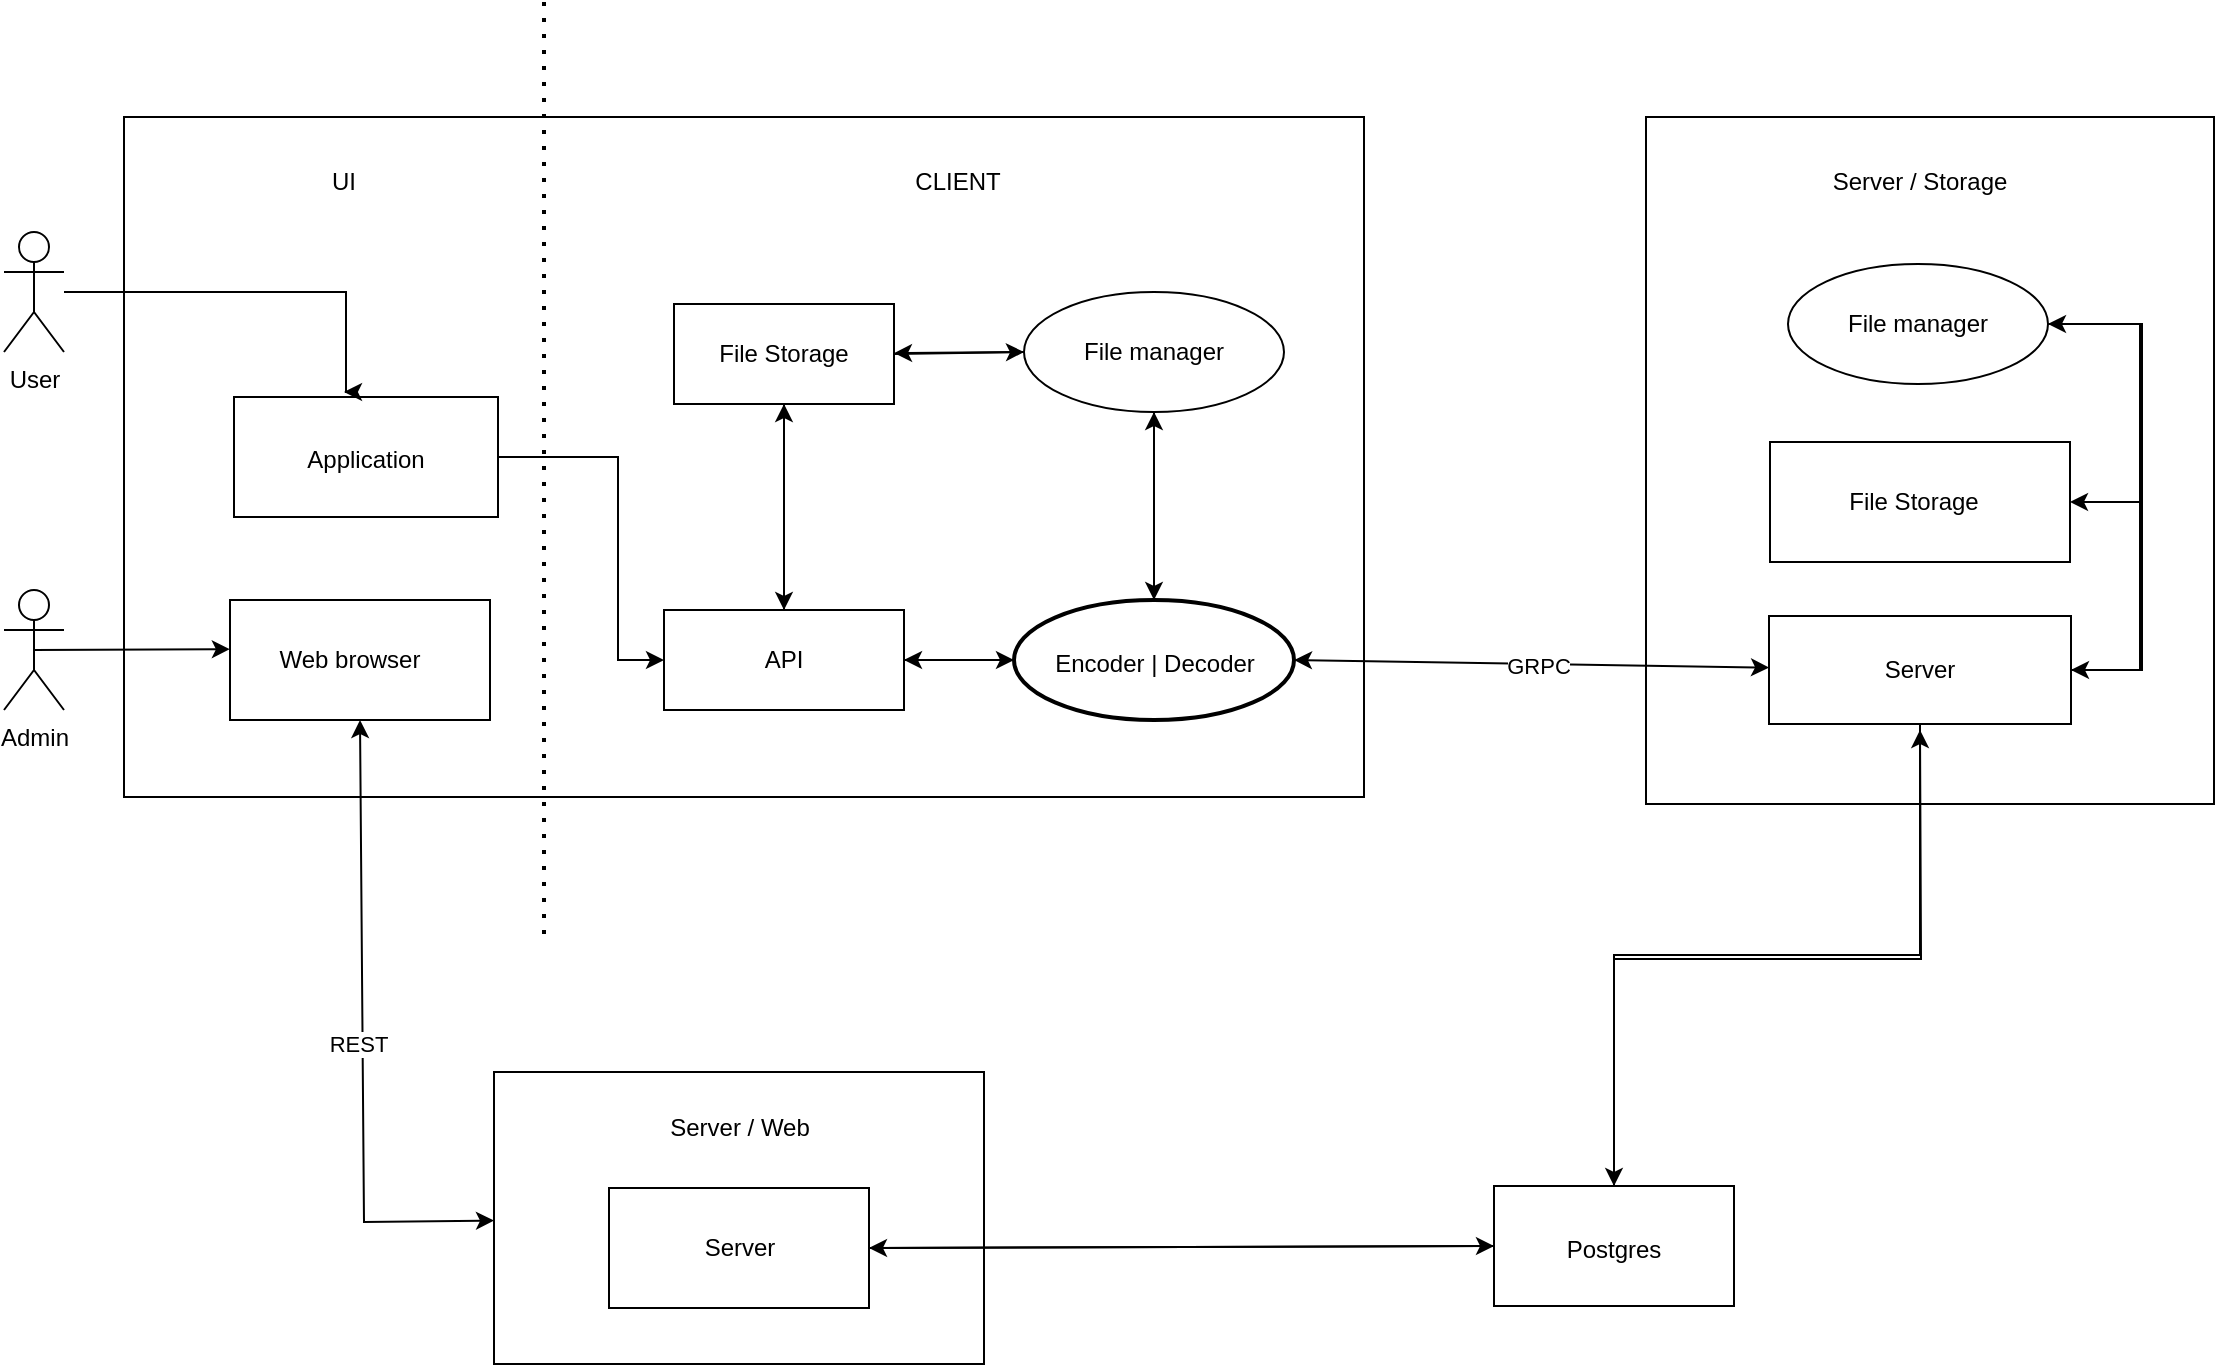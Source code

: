 <mxfile version="21.6.3" type="github">
  <diagram name="Страница 1" id="QG4lw_gwYli3VmN4gazu">
    <mxGraphModel dx="1434" dy="726" grid="0" gridSize="10" guides="1" tooltips="1" connect="1" arrows="1" fold="1" page="1" pageScale="1" pageWidth="1169" pageHeight="827" math="0" shadow="0">
      <root>
        <mxCell id="0" />
        <mxCell id="1" parent="0" />
        <mxCell id="WlWlzccpBVXDmkGFudgn-2" value="" style="rounded=0;whiteSpace=wrap;html=1;" parent="1" vertex="1">
          <mxGeometry x="80" y="142.5" width="620" height="340" as="geometry" />
        </mxCell>
        <mxCell id="WlWlzccpBVXDmkGFudgn-4" value="" style="rounded=0;whiteSpace=wrap;html=1;" parent="1" vertex="1">
          <mxGeometry x="841" y="142.5" width="284" height="343.5" as="geometry" />
        </mxCell>
        <mxCell id="WlWlzccpBVXDmkGFudgn-5" value="" style="rounded=0;whiteSpace=wrap;html=1;" parent="1" vertex="1">
          <mxGeometry x="265" y="620" width="245" height="146" as="geometry" />
        </mxCell>
        <mxCell id="WlWlzccpBVXDmkGFudgn-82" style="edgeStyle=none;rounded=0;orthogonalLoop=1;jettySize=auto;html=1;exitX=1;exitY=0.5;exitDx=0;exitDy=0;entryX=0;entryY=0.5;entryDx=0;entryDy=0;entryPerimeter=0;" parent="1" source="WlWlzccpBVXDmkGFudgn-7" target="WlWlzccpBVXDmkGFudgn-11" edge="1">
          <mxGeometry relative="1" as="geometry" />
        </mxCell>
        <mxCell id="WlWlzccpBVXDmkGFudgn-94" style="edgeStyle=none;rounded=0;orthogonalLoop=1;jettySize=auto;html=1;exitX=0.5;exitY=0;exitDx=0;exitDy=0;entryX=0.5;entryY=1;entryDx=0;entryDy=0;" parent="1" source="WlWlzccpBVXDmkGFudgn-7" target="WlWlzccpBVXDmkGFudgn-8" edge="1">
          <mxGeometry relative="1" as="geometry" />
        </mxCell>
        <mxCell id="WlWlzccpBVXDmkGFudgn-7" value="API" style="html=1;whiteSpace=wrap;" parent="1" vertex="1">
          <mxGeometry x="350" y="389" width="120" height="50" as="geometry" />
        </mxCell>
        <mxCell id="WlWlzccpBVXDmkGFudgn-95" style="edgeStyle=none;rounded=0;orthogonalLoop=1;jettySize=auto;html=1;exitX=0.5;exitY=1;exitDx=0;exitDy=0;entryX=0.5;entryY=0;entryDx=0;entryDy=0;" parent="1" source="WlWlzccpBVXDmkGFudgn-8" target="WlWlzccpBVXDmkGFudgn-7" edge="1">
          <mxGeometry relative="1" as="geometry" />
        </mxCell>
        <mxCell id="gPxx74mPuiwvPUPwIb2N-2" style="edgeStyle=none;rounded=0;orthogonalLoop=1;jettySize=auto;html=1;exitX=1;exitY=0.5;exitDx=0;exitDy=0;entryX=0;entryY=0.5;entryDx=0;entryDy=0;" parent="1" source="WlWlzccpBVXDmkGFudgn-8" target="WlWlzccpBVXDmkGFudgn-36" edge="1">
          <mxGeometry relative="1" as="geometry" />
        </mxCell>
        <mxCell id="WlWlzccpBVXDmkGFudgn-8" value="&lt;div&gt;File Storage&lt;/div&gt;" style="html=1;whiteSpace=wrap;" parent="1" vertex="1">
          <mxGeometry x="355" y="236" width="110" height="50" as="geometry" />
        </mxCell>
        <mxCell id="WlWlzccpBVXDmkGFudgn-83" style="edgeStyle=none;rounded=0;orthogonalLoop=1;jettySize=auto;html=1;exitX=0;exitY=0.5;exitDx=0;exitDy=0;exitPerimeter=0;entryX=1;entryY=0.5;entryDx=0;entryDy=0;" parent="1" source="WlWlzccpBVXDmkGFudgn-11" target="WlWlzccpBVXDmkGFudgn-7" edge="1">
          <mxGeometry relative="1" as="geometry" />
        </mxCell>
        <mxCell id="WlWlzccpBVXDmkGFudgn-93" style="edgeStyle=none;rounded=0;orthogonalLoop=1;jettySize=auto;html=1;exitX=0.5;exitY=0;exitDx=0;exitDy=0;exitPerimeter=0;entryX=0.5;entryY=1;entryDx=0;entryDy=0;" parent="1" source="WlWlzccpBVXDmkGFudgn-11" target="WlWlzccpBVXDmkGFudgn-36" edge="1">
          <mxGeometry relative="1" as="geometry" />
        </mxCell>
        <mxCell id="WlWlzccpBVXDmkGFudgn-11" value="" style="strokeWidth=2;html=1;shape=mxgraph.flowchart.start_1;whiteSpace=wrap;" parent="1" vertex="1">
          <mxGeometry x="525" y="384" width="140" height="60" as="geometry" />
        </mxCell>
        <mxCell id="WlWlzccpBVXDmkGFudgn-18" value="" style="endArrow=none;dashed=1;html=1;dashPattern=1 3;strokeWidth=2;rounded=0;" parent="1" edge="1">
          <mxGeometry width="50" height="50" relative="1" as="geometry">
            <mxPoint x="290" y="85" as="sourcePoint" />
            <mxPoint x="290" y="555" as="targetPoint" />
          </mxGeometry>
        </mxCell>
        <mxCell id="WlWlzccpBVXDmkGFudgn-34" value="Encoder | Decoder" style="text;html=1;strokeColor=none;fillColor=none;align=center;verticalAlign=middle;whiteSpace=wrap;rounded=0;" parent="1" vertex="1">
          <mxGeometry x="539.5" y="401" width="111" height="30" as="geometry" />
        </mxCell>
        <mxCell id="WlWlzccpBVXDmkGFudgn-35" value="" style="group" parent="1" vertex="1" connectable="0">
          <mxGeometry x="530" y="230" width="130" height="60" as="geometry" />
        </mxCell>
        <mxCell id="WlWlzccpBVXDmkGFudgn-36" value="" style="ellipse;whiteSpace=wrap;html=1;" parent="WlWlzccpBVXDmkGFudgn-35" vertex="1">
          <mxGeometry width="130" height="60" as="geometry" />
        </mxCell>
        <mxCell id="WlWlzccpBVXDmkGFudgn-37" value="File manager" style="text;html=1;strokeColor=none;fillColor=none;align=center;verticalAlign=middle;whiteSpace=wrap;rounded=0;" parent="WlWlzccpBVXDmkGFudgn-35" vertex="1">
          <mxGeometry x="10.84" y="18.75" width="108.33" height="22.5" as="geometry" />
        </mxCell>
        <mxCell id="WlWlzccpBVXDmkGFudgn-38" value="Server / Storage" style="text;html=1;strokeColor=none;fillColor=none;align=center;verticalAlign=middle;whiteSpace=wrap;rounded=0;" parent="1" vertex="1">
          <mxGeometry x="913" y="160" width="130" height="30" as="geometry" />
        </mxCell>
        <mxCell id="WlWlzccpBVXDmkGFudgn-41" value="CLIENT" style="text;html=1;strokeColor=none;fillColor=none;align=center;verticalAlign=middle;whiteSpace=wrap;rounded=0;" parent="1" vertex="1">
          <mxGeometry x="467" y="160" width="60" height="30" as="geometry" />
        </mxCell>
        <mxCell id="WlWlzccpBVXDmkGFudgn-49" value="UI" style="text;html=1;strokeColor=none;fillColor=none;align=center;verticalAlign=middle;whiteSpace=wrap;rounded=0;" parent="1" vertex="1">
          <mxGeometry x="160" y="160" width="60" height="30" as="geometry" />
        </mxCell>
        <mxCell id="gPxx74mPuiwvPUPwIb2N-16" style="edgeStyle=orthogonalEdgeStyle;rounded=0;orthogonalLoop=1;jettySize=auto;html=1;exitX=1;exitY=0.5;exitDx=0;exitDy=0;entryX=0;entryY=0.5;entryDx=0;entryDy=0;" parent="1" source="WlWlzccpBVXDmkGFudgn-50" target="WlWlzccpBVXDmkGFudgn-7" edge="1">
          <mxGeometry relative="1" as="geometry">
            <Array as="points">
              <mxPoint x="327" y="313" />
              <mxPoint x="327" y="414" />
            </Array>
          </mxGeometry>
        </mxCell>
        <mxCell id="WlWlzccpBVXDmkGFudgn-50" value="" style="rounded=0;whiteSpace=wrap;html=1;" parent="1" vertex="1">
          <mxGeometry x="135" y="282.5" width="132" height="60" as="geometry" />
        </mxCell>
        <mxCell id="WlWlzccpBVXDmkGFudgn-52" value="Application" style="text;html=1;strokeColor=none;fillColor=none;align=center;verticalAlign=middle;whiteSpace=wrap;rounded=0;" parent="1" vertex="1">
          <mxGeometry x="171" y="299.25" width="60" height="30" as="geometry" />
        </mxCell>
        <mxCell id="WlWlzccpBVXDmkGFudgn-102" style="edgeStyle=orthogonalEdgeStyle;rounded=0;orthogonalLoop=1;jettySize=auto;html=1;exitX=0.5;exitY=0;exitDx=0;exitDy=0;" parent="1" source="WlWlzccpBVXDmkGFudgn-59" edge="1">
          <mxGeometry relative="1" as="geometry">
            <mxPoint x="978" y="449" as="targetPoint" />
          </mxGeometry>
        </mxCell>
        <mxCell id="WlWlzccpBVXDmkGFudgn-103" style="edgeStyle=none;rounded=0;orthogonalLoop=1;jettySize=auto;html=1;exitX=0;exitY=0.5;exitDx=0;exitDy=0;entryX=1;entryY=0.5;entryDx=0;entryDy=0;" parent="1" source="WlWlzccpBVXDmkGFudgn-59" target="WlWlzccpBVXDmkGFudgn-16" edge="1">
          <mxGeometry relative="1" as="geometry">
            <mxPoint x="470" y="680" as="targetPoint" />
          </mxGeometry>
        </mxCell>
        <mxCell id="WlWlzccpBVXDmkGFudgn-59" value="" style="rounded=0;whiteSpace=wrap;html=1;" parent="1" vertex="1">
          <mxGeometry x="765" y="677" width="120" height="60" as="geometry" />
        </mxCell>
        <mxCell id="WlWlzccpBVXDmkGFudgn-60" value="Postgres" style="text;html=1;strokeColor=none;fillColor=none;align=center;verticalAlign=middle;whiteSpace=wrap;rounded=0;" parent="1" vertex="1">
          <mxGeometry x="795" y="694" width="60" height="30" as="geometry" />
        </mxCell>
        <mxCell id="WlWlzccpBVXDmkGFudgn-71" style="edgeStyle=orthogonalEdgeStyle;rounded=0;orthogonalLoop=1;jettySize=auto;html=1;" parent="1" source="WlWlzccpBVXDmkGFudgn-61" edge="1">
          <mxGeometry relative="1" as="geometry">
            <mxPoint x="190" y="280" as="targetPoint" />
            <Array as="points">
              <mxPoint x="191" y="230" />
            </Array>
          </mxGeometry>
        </mxCell>
        <mxCell id="WlWlzccpBVXDmkGFudgn-61" value="User" style="shape=umlActor;verticalLabelPosition=bottom;verticalAlign=top;html=1;outlineConnect=0;" parent="1" vertex="1">
          <mxGeometry x="20" y="200" width="30" height="60" as="geometry" />
        </mxCell>
        <mxCell id="WlWlzccpBVXDmkGFudgn-74" style="edgeStyle=none;rounded=0;orthogonalLoop=1;jettySize=auto;html=1;exitX=0.5;exitY=0.5;exitDx=0;exitDy=0;exitPerimeter=0;entryX=0.071;entryY=0.32;entryDx=0;entryDy=0;entryPerimeter=0;" parent="1" source="WlWlzccpBVXDmkGFudgn-62" target="WlWlzccpBVXDmkGFudgn-53" edge="1">
          <mxGeometry relative="1" as="geometry" />
        </mxCell>
        <mxCell id="WlWlzccpBVXDmkGFudgn-62" value="Admin" style="shape=umlActor;verticalLabelPosition=bottom;verticalAlign=top;html=1;outlineConnect=0;" parent="1" vertex="1">
          <mxGeometry x="20" y="379" width="30" height="60" as="geometry" />
        </mxCell>
        <mxCell id="WlWlzccpBVXDmkGFudgn-75" style="edgeStyle=none;rounded=0;orthogonalLoop=1;jettySize=auto;html=1;exitX=0.75;exitY=0;exitDx=0;exitDy=0;" parent="1" source="WlWlzccpBVXDmkGFudgn-34" target="WlWlzccpBVXDmkGFudgn-34" edge="1">
          <mxGeometry relative="1" as="geometry" />
        </mxCell>
        <mxCell id="WlWlzccpBVXDmkGFudgn-92" style="edgeStyle=none;rounded=0;orthogonalLoop=1;jettySize=auto;html=1;exitX=0.5;exitY=1;exitDx=0;exitDy=0;entryX=0.5;entryY=0;entryDx=0;entryDy=0;entryPerimeter=0;" parent="1" source="WlWlzccpBVXDmkGFudgn-36" target="WlWlzccpBVXDmkGFudgn-11" edge="1">
          <mxGeometry relative="1" as="geometry" />
        </mxCell>
        <mxCell id="WlWlzccpBVXDmkGFudgn-80" style="edgeStyle=none;rounded=0;orthogonalLoop=1;jettySize=auto;html=1;entryX=0;entryY=0.5;entryDx=0;entryDy=0;exitX=1;exitY=0.5;exitDx=0;exitDy=0;" parent="1" source="WlWlzccpBVXDmkGFudgn-16" target="WlWlzccpBVXDmkGFudgn-59" edge="1">
          <mxGeometry relative="1" as="geometry">
            <mxPoint x="509" y="680" as="sourcePoint" />
            <Array as="points" />
          </mxGeometry>
        </mxCell>
        <mxCell id="WlWlzccpBVXDmkGFudgn-104" value="" style="endArrow=classic;startArrow=classic;html=1;rounded=0;entryX=0.5;entryY=1;entryDx=0;entryDy=0;" parent="1" source="WlWlzccpBVXDmkGFudgn-5" target="WlWlzccpBVXDmkGFudgn-51" edge="1">
          <mxGeometry width="50" height="50" relative="1" as="geometry">
            <mxPoint x="390" y="540" as="sourcePoint" />
            <mxPoint x="620" y="420" as="targetPoint" />
            <Array as="points">
              <mxPoint x="200" y="695" />
            </Array>
          </mxGeometry>
        </mxCell>
        <mxCell id="WlWlzccpBVXDmkGFudgn-115" value="REST" style="edgeLabel;html=1;align=center;verticalAlign=middle;resizable=0;points=[];" parent="WlWlzccpBVXDmkGFudgn-104" vertex="1" connectable="0">
          <mxGeometry x="-0.024" y="3" relative="1" as="geometry">
            <mxPoint as="offset" />
          </mxGeometry>
        </mxCell>
        <mxCell id="WlWlzccpBVXDmkGFudgn-108" style="edgeStyle=orthogonalEdgeStyle;rounded=0;orthogonalLoop=1;jettySize=auto;html=1;entryX=0.5;entryY=0;entryDx=0;entryDy=0;exitX=0.5;exitY=1;exitDx=0;exitDy=0;" parent="1" source="gPxx74mPuiwvPUPwIb2N-11" target="WlWlzccpBVXDmkGFudgn-59" edge="1">
          <mxGeometry relative="1" as="geometry" />
        </mxCell>
        <mxCell id="WlWlzccpBVXDmkGFudgn-109" value="" style="endArrow=classic;startArrow=classic;html=1;rounded=0;" parent="1" target="gPxx74mPuiwvPUPwIb2N-11" edge="1">
          <mxGeometry width="50" height="50" relative="1" as="geometry">
            <mxPoint x="665" y="414.005" as="sourcePoint" />
            <mxPoint x="806" y="414.421" as="targetPoint" />
          </mxGeometry>
        </mxCell>
        <mxCell id="WlWlzccpBVXDmkGFudgn-110" value="GRPC" style="edgeLabel;html=1;align=center;verticalAlign=middle;resizable=0;points=[];" parent="WlWlzccpBVXDmkGFudgn-109" vertex="1" connectable="0">
          <mxGeometry x="0.026" y="-1" relative="1" as="geometry">
            <mxPoint as="offset" />
          </mxGeometry>
        </mxCell>
        <mxCell id="WlWlzccpBVXDmkGFudgn-117" value="&lt;div&gt;Server / Web&lt;/div&gt;" style="text;html=1;strokeColor=none;fillColor=none;align=center;verticalAlign=middle;whiteSpace=wrap;rounded=0;" parent="1" vertex="1">
          <mxGeometry x="348.5" y="633" width="78" height="30" as="geometry" />
        </mxCell>
        <mxCell id="gPxx74mPuiwvPUPwIb2N-1" value="" style="group" parent="1" vertex="1" connectable="0">
          <mxGeometry x="123" y="384" width="140" height="60" as="geometry" />
        </mxCell>
        <mxCell id="WlWlzccpBVXDmkGFudgn-51" value="" style="rounded=0;whiteSpace=wrap;html=1;" parent="gPxx74mPuiwvPUPwIb2N-1" vertex="1">
          <mxGeometry x="10" width="130" height="60" as="geometry" />
        </mxCell>
        <mxCell id="WlWlzccpBVXDmkGFudgn-53" value="&lt;div&gt;Web browser&lt;/div&gt;" style="text;html=1;strokeColor=none;fillColor=none;align=center;verticalAlign=middle;whiteSpace=wrap;rounded=0;" parent="gPxx74mPuiwvPUPwIb2N-1" vertex="1">
          <mxGeometry y="15" width="140" height="30" as="geometry" />
        </mxCell>
        <mxCell id="gPxx74mPuiwvPUPwIb2N-5" style="edgeStyle=none;rounded=0;orthogonalLoop=1;jettySize=auto;html=1;exitX=0;exitY=0.5;exitDx=0;exitDy=0;" parent="1" source="WlWlzccpBVXDmkGFudgn-36" target="WlWlzccpBVXDmkGFudgn-8" edge="1">
          <mxGeometry relative="1" as="geometry" />
        </mxCell>
        <mxCell id="gPxx74mPuiwvPUPwIb2N-6" value="" style="group" parent="1" vertex="1" connectable="0">
          <mxGeometry x="322.5" y="678" width="130" height="60" as="geometry" />
        </mxCell>
        <mxCell id="WlWlzccpBVXDmkGFudgn-16" value="" style="rounded=0;whiteSpace=wrap;html=1;" parent="gPxx74mPuiwvPUPwIb2N-6" vertex="1">
          <mxGeometry width="130" height="60" as="geometry" />
        </mxCell>
        <mxCell id="WlWlzccpBVXDmkGFudgn-39" value="&lt;div&gt;Server&lt;/div&gt;" style="text;html=1;strokeColor=none;fillColor=none;align=center;verticalAlign=middle;whiteSpace=wrap;rounded=0;" parent="gPxx74mPuiwvPUPwIb2N-6" vertex="1">
          <mxGeometry x="35" y="15" width="60" height="30" as="geometry" />
        </mxCell>
        <mxCell id="gPxx74mPuiwvPUPwIb2N-9" value="" style="group" parent="1" vertex="1" connectable="0">
          <mxGeometry x="903" y="305" width="150" height="60" as="geometry" />
        </mxCell>
        <mxCell id="WlWlzccpBVXDmkGFudgn-13" value="" style="rounded=0;whiteSpace=wrap;html=1;" parent="gPxx74mPuiwvPUPwIb2N-9" vertex="1">
          <mxGeometry width="150" height="60" as="geometry" />
        </mxCell>
        <mxCell id="WlWlzccpBVXDmkGFudgn-56" value="File Storage" style="text;html=1;strokeColor=none;fillColor=none;align=center;verticalAlign=middle;whiteSpace=wrap;rounded=0;" parent="gPxx74mPuiwvPUPwIb2N-9" vertex="1">
          <mxGeometry x="34.17" y="15" width="75.83" height="30" as="geometry" />
        </mxCell>
        <mxCell id="gPxx74mPuiwvPUPwIb2N-12" style="edgeStyle=orthogonalEdgeStyle;rounded=0;orthogonalLoop=1;jettySize=auto;html=1;exitX=1;exitY=0.5;exitDx=0;exitDy=0;entryX=1;entryY=0.5;entryDx=0;entryDy=0;" parent="1" source="gPxx74mPuiwvPUPwIb2N-11" target="WlWlzccpBVXDmkGFudgn-26" edge="1">
          <mxGeometry relative="1" as="geometry">
            <Array as="points">
              <mxPoint x="1088" y="419" />
              <mxPoint x="1088" y="246" />
            </Array>
          </mxGeometry>
        </mxCell>
        <mxCell id="gPxx74mPuiwvPUPwIb2N-11" value="" style="rounded=0;whiteSpace=wrap;html=1;" parent="1" vertex="1">
          <mxGeometry x="902.5" y="392" width="151" height="54" as="geometry" />
        </mxCell>
        <mxCell id="WlWlzccpBVXDmkGFudgn-40" value="Server" style="text;html=1;strokeColor=none;fillColor=none;align=center;verticalAlign=middle;whiteSpace=wrap;rounded=0;" parent="1" vertex="1">
          <mxGeometry x="933.039" y="404" width="89.919" height="30" as="geometry" />
        </mxCell>
        <mxCell id="gPxx74mPuiwvPUPwIb2N-8" value="" style="group" parent="1" vertex="1" connectable="0">
          <mxGeometry x="912" y="216" width="130" height="60" as="geometry" />
        </mxCell>
        <mxCell id="WlWlzccpBVXDmkGFudgn-29" value="" style="group" parent="gPxx74mPuiwvPUPwIb2N-8" vertex="1" connectable="0">
          <mxGeometry width="130" height="60" as="geometry" />
        </mxCell>
        <mxCell id="WlWlzccpBVXDmkGFudgn-26" value="" style="ellipse;whiteSpace=wrap;html=1;" parent="WlWlzccpBVXDmkGFudgn-29" vertex="1">
          <mxGeometry width="130" height="60" as="geometry" />
        </mxCell>
        <mxCell id="WlWlzccpBVXDmkGFudgn-28" value="File manager" style="text;html=1;strokeColor=none;fillColor=none;align=center;verticalAlign=middle;whiteSpace=wrap;rounded=0;" parent="WlWlzccpBVXDmkGFudgn-29" vertex="1">
          <mxGeometry x="10.833" y="17.5" width="108.333" height="25" as="geometry" />
        </mxCell>
        <mxCell id="gPxx74mPuiwvPUPwIb2N-13" style="edgeStyle=orthogonalEdgeStyle;rounded=0;orthogonalLoop=1;jettySize=auto;html=1;exitX=1;exitY=0.5;exitDx=0;exitDy=0;entryX=1;entryY=0.5;entryDx=0;entryDy=0;" parent="1" source="WlWlzccpBVXDmkGFudgn-26" target="gPxx74mPuiwvPUPwIb2N-11" edge="1">
          <mxGeometry relative="1" as="geometry">
            <Array as="points">
              <mxPoint x="1089" y="246" />
              <mxPoint x="1089" y="419" />
            </Array>
          </mxGeometry>
        </mxCell>
        <mxCell id="gPxx74mPuiwvPUPwIb2N-15" style="edgeStyle=orthogonalEdgeStyle;rounded=0;orthogonalLoop=1;jettySize=auto;html=1;exitX=1;exitY=0.5;exitDx=0;exitDy=0;entryX=1;entryY=0.5;entryDx=0;entryDy=0;" parent="1" source="WlWlzccpBVXDmkGFudgn-26" target="WlWlzccpBVXDmkGFudgn-13" edge="1">
          <mxGeometry relative="1" as="geometry">
            <Array as="points">
              <mxPoint x="1089" y="246" />
              <mxPoint x="1089" y="335" />
            </Array>
          </mxGeometry>
        </mxCell>
      </root>
    </mxGraphModel>
  </diagram>
</mxfile>

